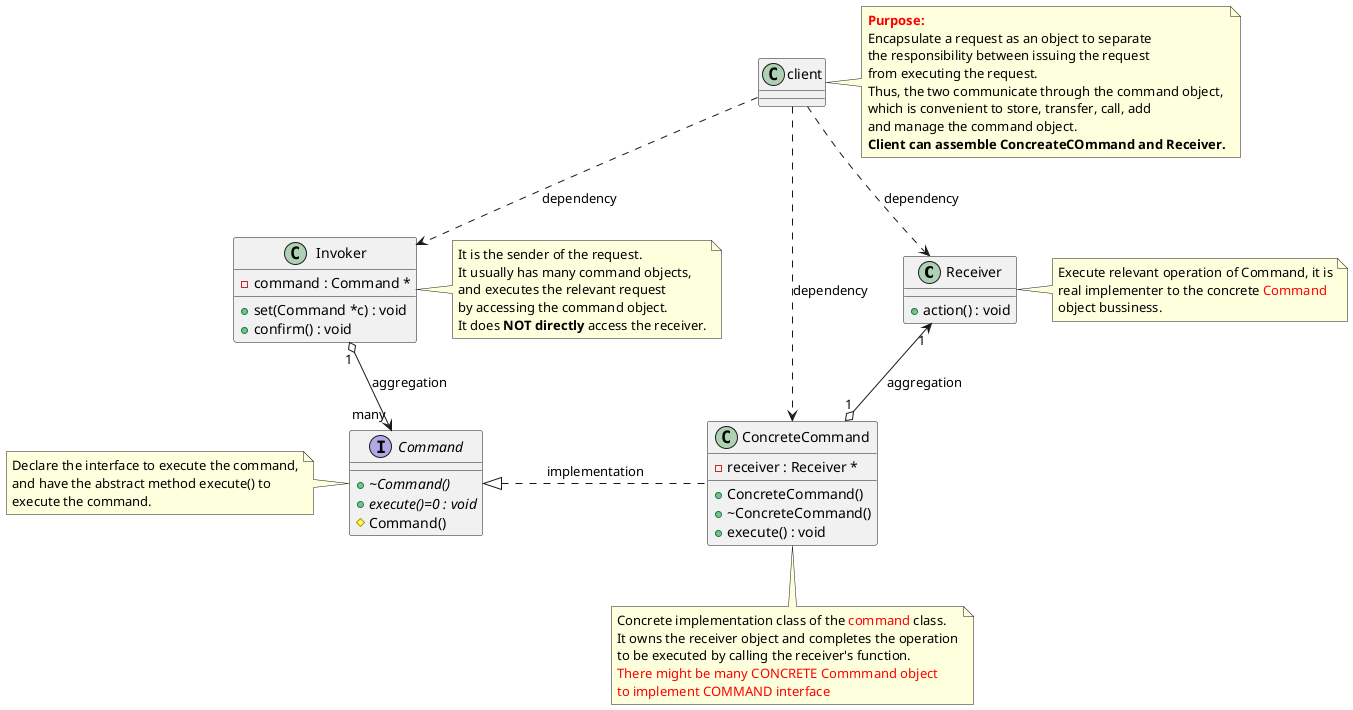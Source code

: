 @startuml CommandPattern

class Receiver {
    + action() : void
}

interface Command {
    + {abstract} ~Command()
    + {abstract} execute()=0 : void
    # Command()
}

class ConcreteCommand {
    + ConcreteCommand()
    + ~ConcreteCommand()
    + execute() : void
    - receiver : Receiver *
}

ConcreteCommand .up|> Command : implementation
ConcreteCommand "1" o-left-> "1" Receiver : aggregation

class Invoker {
    + set(Command *c) : void
    + confirm() : void
    - command : Command *
}

note right of Invoker
    It is the sender of the request.
    It usually has many command objects,
    and executes the relevant request
    by accessing the command object.
    It does <b>NOT directly</b> access the receiver.
end note

Invoker "1" o--> "many" Command : aggregation
client ..> ConcreteCommand : dependency
client ..> Invoker : dependency
client ..> Receiver : dependency

note right of client
    <font color="red"><b>Purpose:</b></font>
    Encapsulate a request as an object to separate
    the responsibility between issuing the request
    from executing the request.
    Thus, the two communicate through the command object,
    which is convenient to store, transfer, call, add
    and manage the command object.
    <b>Client can assemble ConcreateCOmmand and Receiver.</b>
end note

note left of Command
    Declare the interface to execute the command,
    and have the abstract method execute() to
    execute the command.
end note

note bottom of ConcreteCommand
    Concrete implementation class of the <font color="Red">command</font> class.
    It owns the receiver object and completes the operation
    to be executed by calling the receiver's function.
    <font color="red">There might be many CONCRETE Commmand object</font>
    <font color="red">to implement COMMAND interface</font>
end note

note right of Receiver
    Execute relevant operation of Command, it is
    real implementer to the concrete <font color="Red">Command</font>
    object bussiness.
end note

@enduml